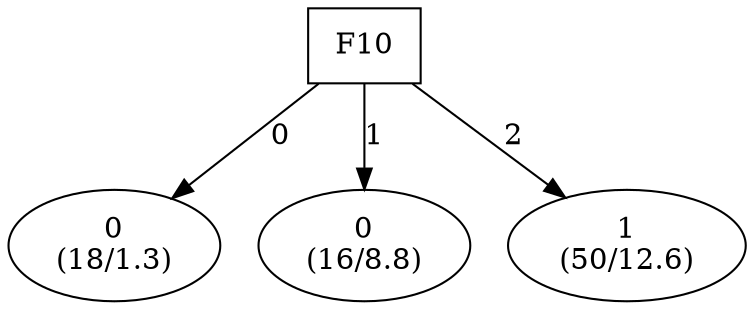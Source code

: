 digraph YaDT {
n0 [ shape=box, label="F10\n"]
n0 -> n1 [label="0"]
n1 [ shape=ellipse, label="0\n(18/1.3)"]
n0 -> n2 [label="1"]
n2 [ shape=ellipse, label="0\n(16/8.8)"]
n0 -> n3 [label="2"]
n3 [ shape=ellipse, label="1\n(50/12.6)"]
}
